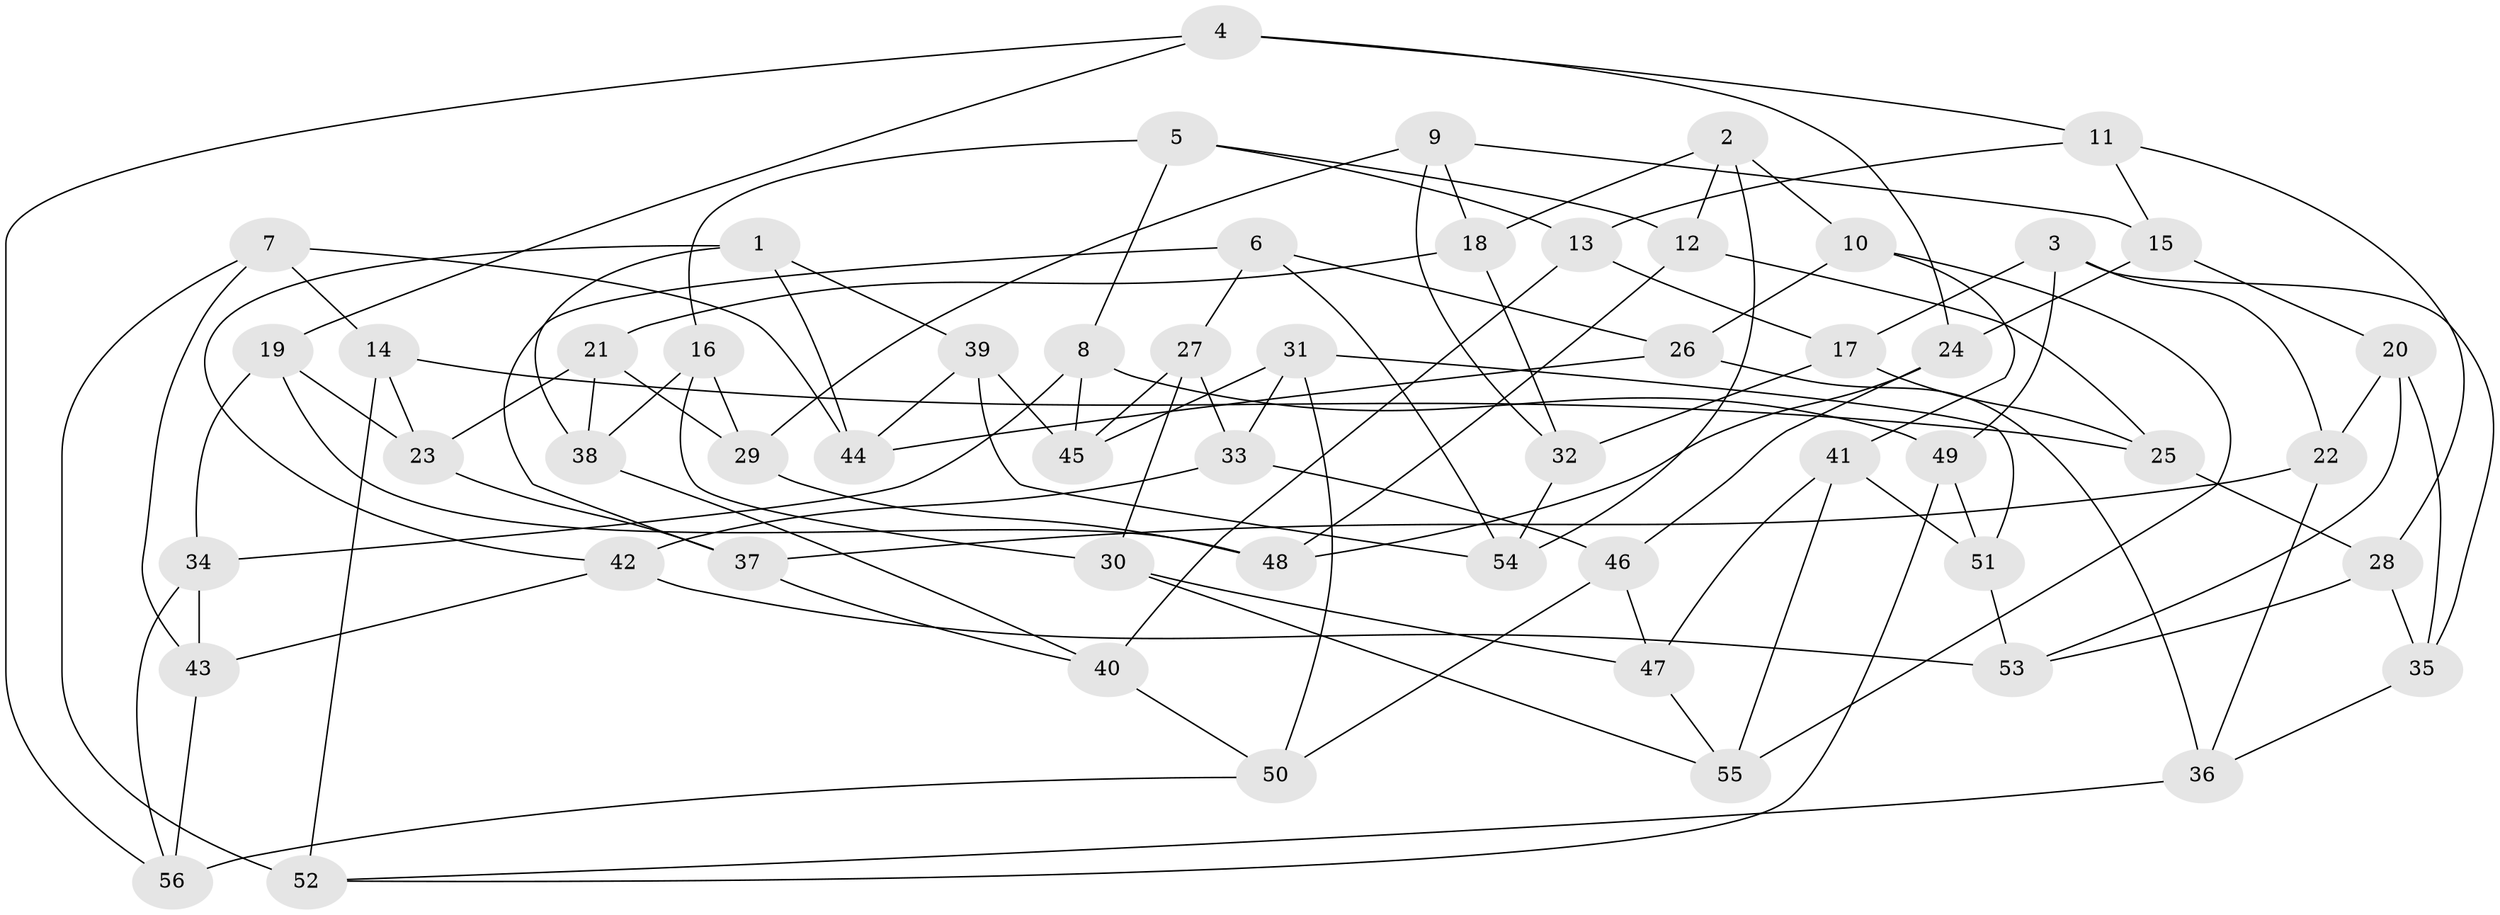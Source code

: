 // Generated by graph-tools (version 1.1) at 2025/03/03/09/25 03:03:10]
// undirected, 56 vertices, 112 edges
graph export_dot {
graph [start="1"]
  node [color=gray90,style=filled];
  1;
  2;
  3;
  4;
  5;
  6;
  7;
  8;
  9;
  10;
  11;
  12;
  13;
  14;
  15;
  16;
  17;
  18;
  19;
  20;
  21;
  22;
  23;
  24;
  25;
  26;
  27;
  28;
  29;
  30;
  31;
  32;
  33;
  34;
  35;
  36;
  37;
  38;
  39;
  40;
  41;
  42;
  43;
  44;
  45;
  46;
  47;
  48;
  49;
  50;
  51;
  52;
  53;
  54;
  55;
  56;
  1 -- 42;
  1 -- 39;
  1 -- 38;
  1 -- 44;
  2 -- 12;
  2 -- 18;
  2 -- 10;
  2 -- 54;
  3 -- 22;
  3 -- 49;
  3 -- 35;
  3 -- 17;
  4 -- 11;
  4 -- 24;
  4 -- 19;
  4 -- 56;
  5 -- 12;
  5 -- 16;
  5 -- 8;
  5 -- 13;
  6 -- 54;
  6 -- 26;
  6 -- 37;
  6 -- 27;
  7 -- 43;
  7 -- 44;
  7 -- 52;
  7 -- 14;
  8 -- 34;
  8 -- 45;
  8 -- 49;
  9 -- 15;
  9 -- 32;
  9 -- 18;
  9 -- 29;
  10 -- 55;
  10 -- 41;
  10 -- 26;
  11 -- 15;
  11 -- 28;
  11 -- 13;
  12 -- 25;
  12 -- 48;
  13 -- 17;
  13 -- 40;
  14 -- 23;
  14 -- 25;
  14 -- 52;
  15 -- 24;
  15 -- 20;
  16 -- 30;
  16 -- 38;
  16 -- 29;
  17 -- 32;
  17 -- 25;
  18 -- 32;
  18 -- 21;
  19 -- 34;
  19 -- 23;
  19 -- 48;
  20 -- 35;
  20 -- 53;
  20 -- 22;
  21 -- 29;
  21 -- 38;
  21 -- 23;
  22 -- 37;
  22 -- 36;
  23 -- 37;
  24 -- 46;
  24 -- 48;
  25 -- 28;
  26 -- 36;
  26 -- 44;
  27 -- 33;
  27 -- 45;
  27 -- 30;
  28 -- 53;
  28 -- 35;
  29 -- 48;
  30 -- 55;
  30 -- 47;
  31 -- 33;
  31 -- 51;
  31 -- 50;
  31 -- 45;
  32 -- 54;
  33 -- 46;
  33 -- 42;
  34 -- 56;
  34 -- 43;
  35 -- 36;
  36 -- 52;
  37 -- 40;
  38 -- 40;
  39 -- 54;
  39 -- 45;
  39 -- 44;
  40 -- 50;
  41 -- 47;
  41 -- 51;
  41 -- 55;
  42 -- 53;
  42 -- 43;
  43 -- 56;
  46 -- 50;
  46 -- 47;
  47 -- 55;
  49 -- 52;
  49 -- 51;
  50 -- 56;
  51 -- 53;
}
